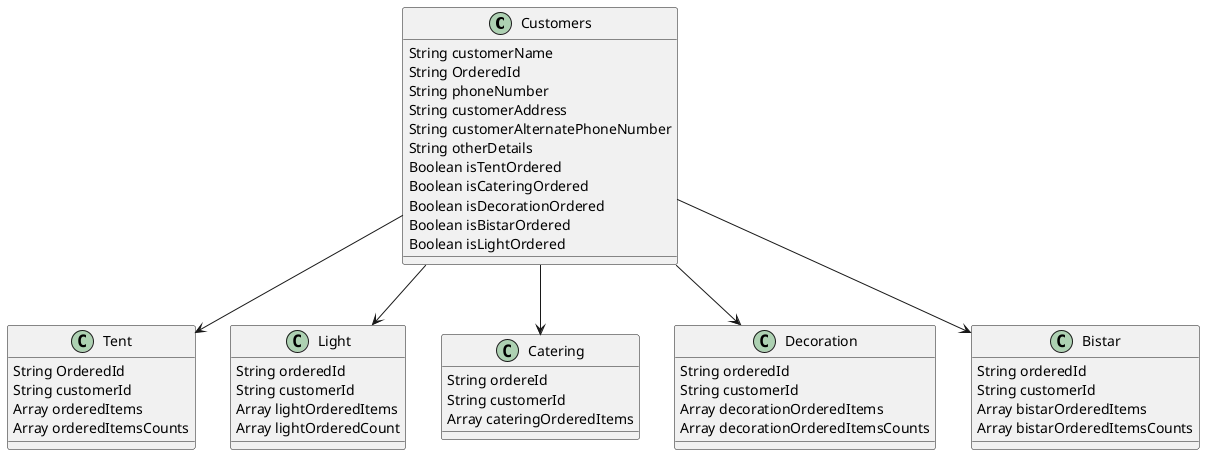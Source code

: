 @startuml OrderedManagemnt
    class Customers{
        String customerName
        String OrderedId
        String phoneNumber
        String customerAddress
        String customerAlternatePhoneNumber
        String otherDetails
        Boolean isTentOrdered
        Boolean isCateringOrdered
        Boolean isDecorationOrdered
        Boolean isBistarOrdered
        Boolean isLightOrdered
    }

    class Tent{
        String OrderedId
        String customerId
        Array orderedItems
        Array orderedItemsCounts 
    }

    class Light{
        String orderedId
        String customerId
        Array lightOrderedItems
        Array lightOrderedCount
    }

    class Catering{
        String ordereId
        String customerId
        Array cateringOrderedItems
    }

    class Decoration{
        String orderedId
        String customerId 
        Array decorationOrderedItems
        Array decorationOrderedItemsCounts
    }

    class Bistar{
        String orderedId
        String customerId
        Array bistarOrderedItems
        Array bistarOrderedItemsCounts
    }

    Customers --> Tent
    Customers --> Catering 
    Customers --> Bistar 
    Customers --> Decoration 
    Customers --> Light 

@enduml
